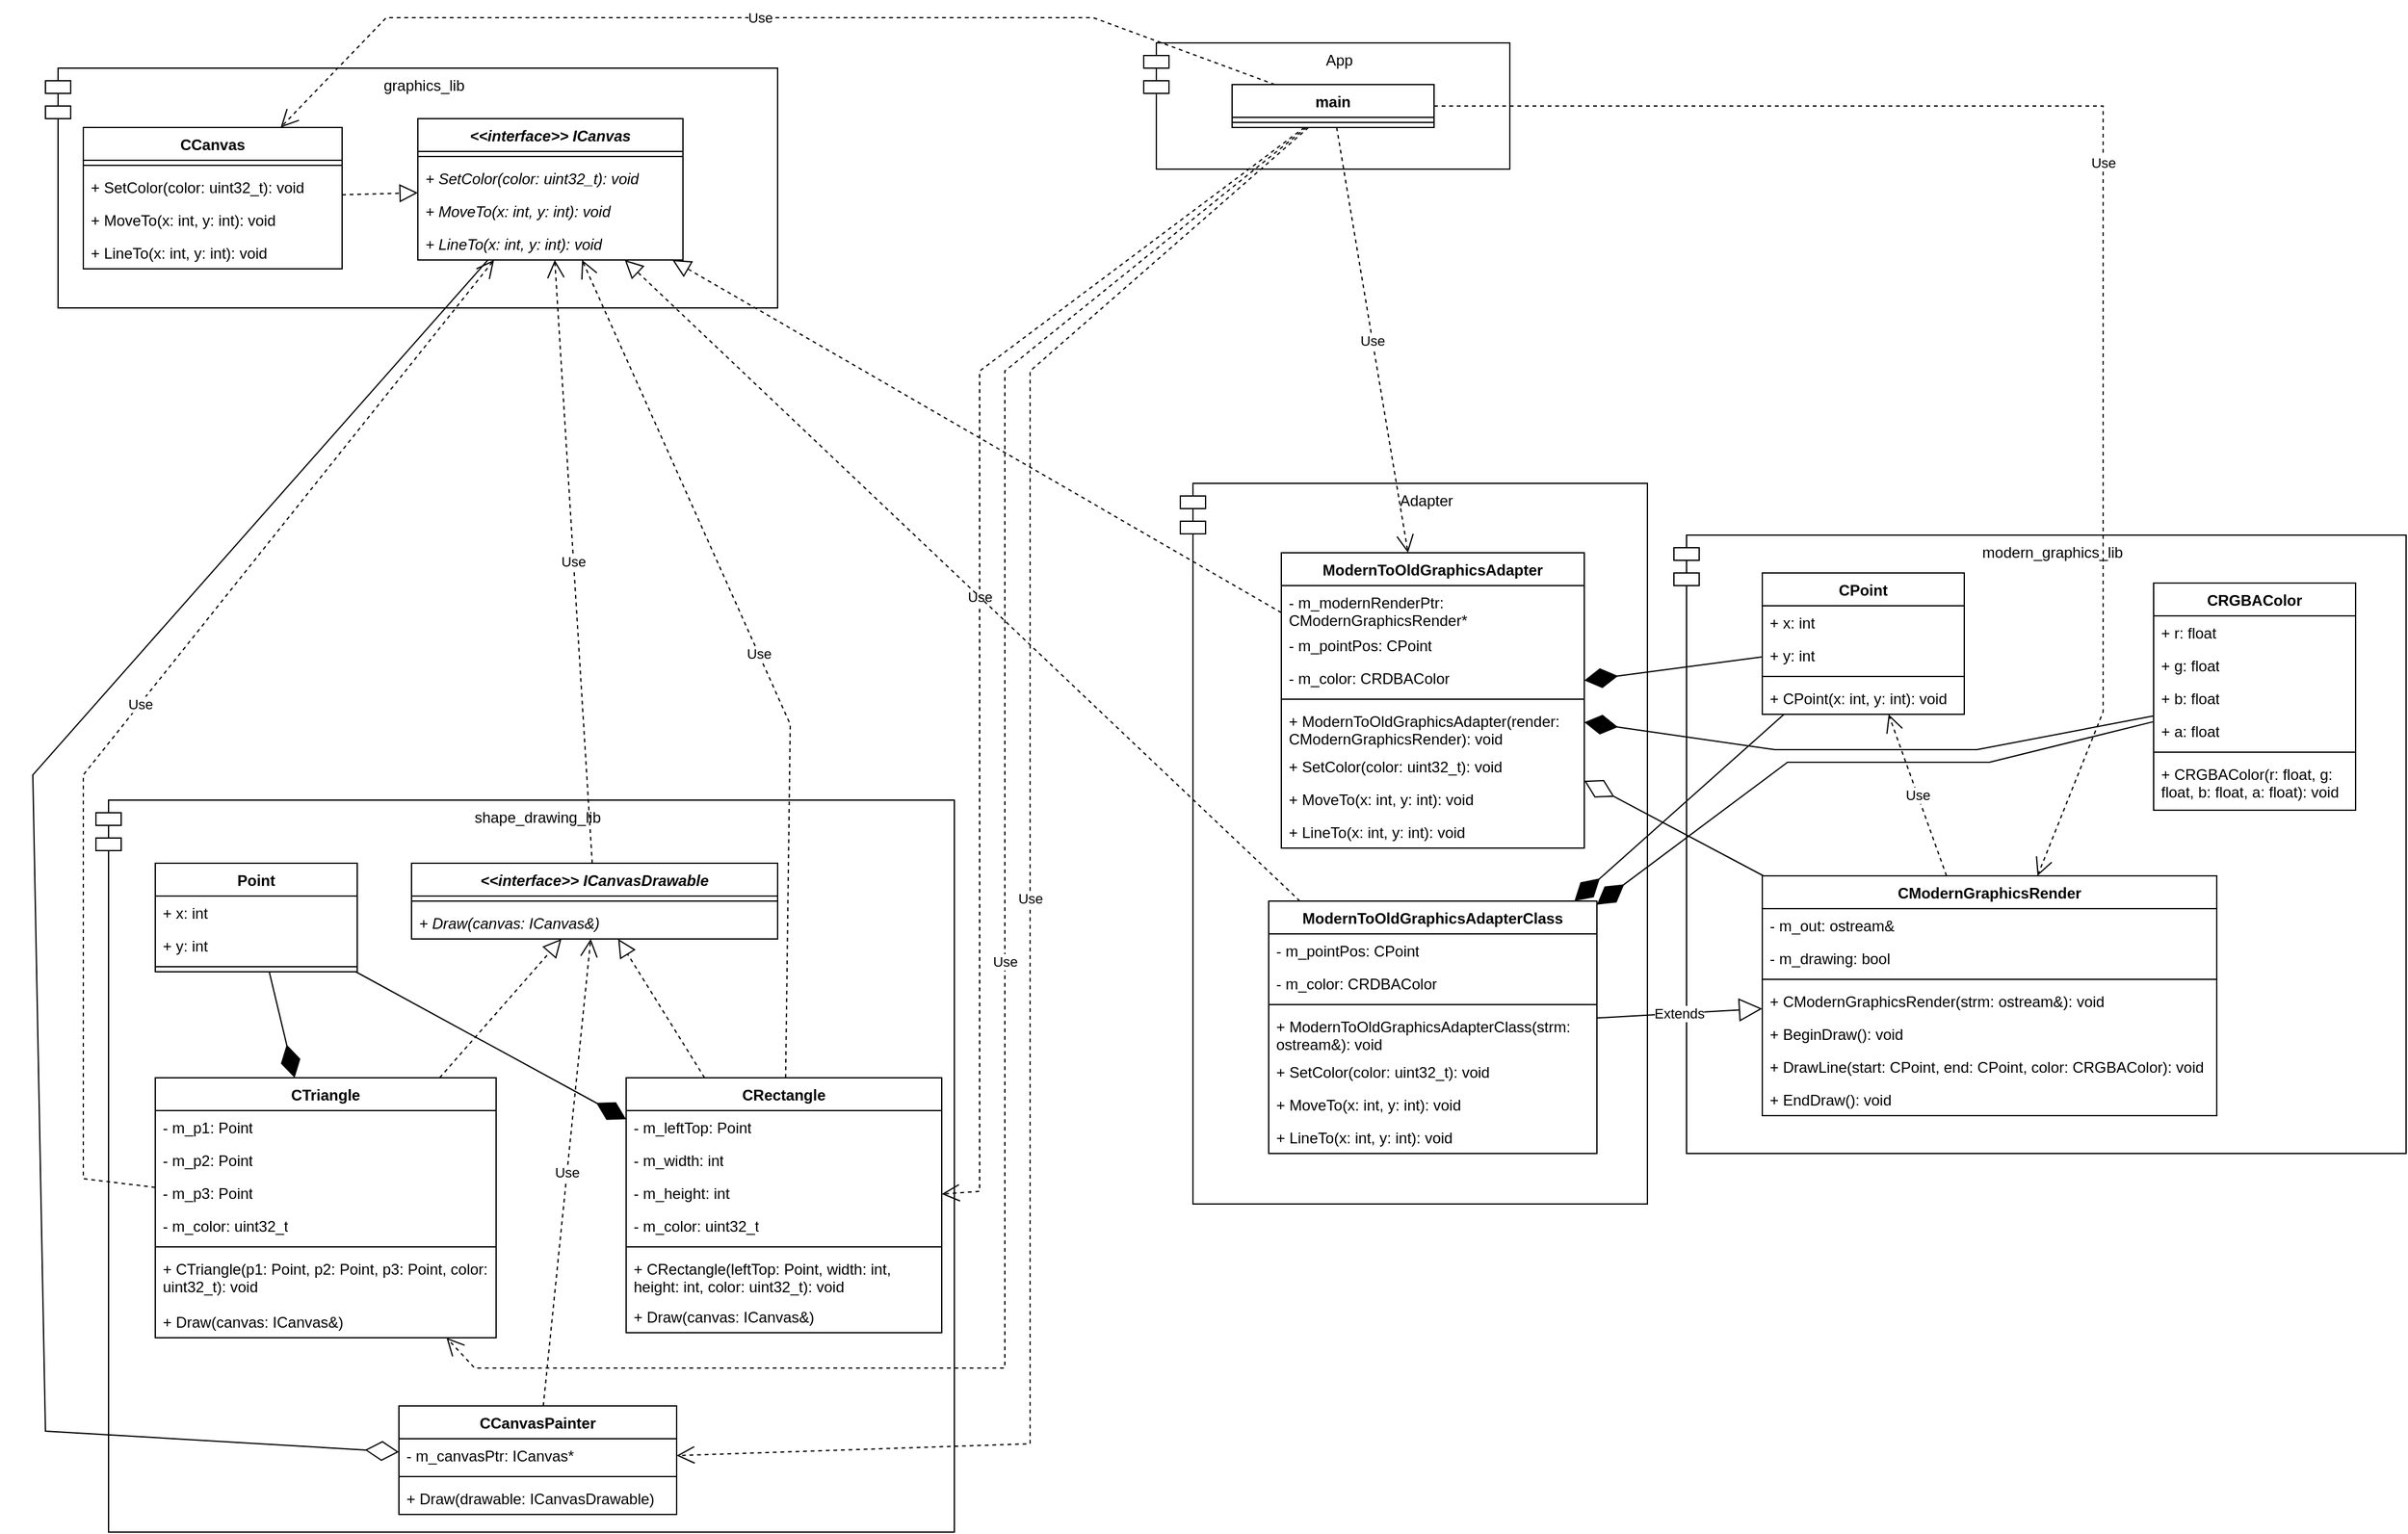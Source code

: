 <mxfile version="24.8.3">
  <diagram name="Страница — 1" id="Q5mQ6EyIHFrdvReiA6iZ">
    <mxGraphModel dx="2088" dy="674" grid="1" gridSize="10" guides="1" tooltips="1" connect="1" arrows="1" fold="1" page="1" pageScale="1" pageWidth="827" pageHeight="1169" math="0" shadow="0">
      <root>
        <mxCell id="0" />
        <mxCell id="1" parent="0" />
        <mxCell id="XjnwX9MCClepq0qYHrMa-5" value="App" style="shape=module;align=left;spacingLeft=20;align=center;verticalAlign=top;whiteSpace=wrap;html=1;" parent="1" vertex="1">
          <mxGeometry x="200" y="100" width="290" height="100" as="geometry" />
        </mxCell>
        <mxCell id="XjnwX9MCClepq0qYHrMa-1" value="main" style="swimlane;fontStyle=1;align=center;verticalAlign=top;childLayout=stackLayout;horizontal=1;startSize=26;horizontalStack=0;resizeParent=1;resizeParentMax=0;resizeLast=0;collapsible=1;marginBottom=0;whiteSpace=wrap;html=1;" parent="1" vertex="1">
          <mxGeometry x="270" y="133" width="160" height="34" as="geometry" />
        </mxCell>
        <mxCell id="XjnwX9MCClepq0qYHrMa-3" value="" style="line;strokeWidth=1;fillColor=none;align=left;verticalAlign=middle;spacingTop=-1;spacingLeft=3;spacingRight=3;rotatable=0;labelPosition=right;points=[];portConstraint=eastwest;strokeColor=inherit;" parent="XjnwX9MCClepq0qYHrMa-1" vertex="1">
          <mxGeometry y="26" width="160" height="8" as="geometry" />
        </mxCell>
        <mxCell id="XjnwX9MCClepq0qYHrMa-7" value="graphics_lib" style="shape=module;align=left;spacingLeft=20;align=center;verticalAlign=top;whiteSpace=wrap;html=1;" parent="1" vertex="1">
          <mxGeometry x="-670" y="120" width="580" height="190" as="geometry" />
        </mxCell>
        <mxCell id="XjnwX9MCClepq0qYHrMa-8" value="modern_graphics_lib" style="shape=module;align=left;spacingLeft=20;align=center;verticalAlign=top;whiteSpace=wrap;html=1;" parent="1" vertex="1">
          <mxGeometry x="620" y="490" width="580" height="490" as="geometry" />
        </mxCell>
        <mxCell id="XjnwX9MCClepq0qYHrMa-9" value="shape_drawing_lib" style="shape=module;align=left;spacingLeft=20;align=center;verticalAlign=top;whiteSpace=wrap;html=1;" parent="1" vertex="1">
          <mxGeometry x="-630" y="700" width="680" height="580" as="geometry" />
        </mxCell>
        <mxCell id="XjnwX9MCClepq0qYHrMa-10" value="&lt;i&gt;&amp;lt;&amp;lt;interface&amp;gt;&amp;gt; ICanvas&lt;/i&gt;" style="swimlane;fontStyle=1;align=center;verticalAlign=top;childLayout=stackLayout;horizontal=1;startSize=26;horizontalStack=0;resizeParent=1;resizeParentMax=0;resizeLast=0;collapsible=1;marginBottom=0;whiteSpace=wrap;html=1;" parent="1" vertex="1">
          <mxGeometry x="-375" y="160" width="210" height="112" as="geometry" />
        </mxCell>
        <mxCell id="XjnwX9MCClepq0qYHrMa-12" value="" style="line;strokeWidth=1;fillColor=none;align=left;verticalAlign=middle;spacingTop=-1;spacingLeft=3;spacingRight=3;rotatable=0;labelPosition=right;points=[];portConstraint=eastwest;strokeColor=inherit;" parent="XjnwX9MCClepq0qYHrMa-10" vertex="1">
          <mxGeometry y="26" width="210" height="8" as="geometry" />
        </mxCell>
        <mxCell id="kREqbykX3pppIPh5-d4r-13" value="&lt;i&gt;+ SetColor(color: uint32_t): void&lt;/i&gt;" style="text;strokeColor=none;fillColor=none;align=left;verticalAlign=top;spacingLeft=4;spacingRight=4;overflow=hidden;rotatable=0;points=[[0,0.5],[1,0.5]];portConstraint=eastwest;whiteSpace=wrap;html=1;" vertex="1" parent="XjnwX9MCClepq0qYHrMa-10">
          <mxGeometry y="34" width="210" height="26" as="geometry" />
        </mxCell>
        <mxCell id="XjnwX9MCClepq0qYHrMa-13" value="&lt;i&gt;+ MoveTo(x: int, y: int): void&lt;/i&gt;" style="text;strokeColor=none;fillColor=none;align=left;verticalAlign=top;spacingLeft=4;spacingRight=4;overflow=hidden;rotatable=0;points=[[0,0.5],[1,0.5]];portConstraint=eastwest;whiteSpace=wrap;html=1;" parent="XjnwX9MCClepq0qYHrMa-10" vertex="1">
          <mxGeometry y="60" width="210" height="26" as="geometry" />
        </mxCell>
        <mxCell id="XjnwX9MCClepq0qYHrMa-14" value="&lt;i&gt;+ LineTo(x: int, y: int): void&lt;/i&gt;" style="text;strokeColor=none;fillColor=none;align=left;verticalAlign=top;spacingLeft=4;spacingRight=4;overflow=hidden;rotatable=0;points=[[0,0.5],[1,0.5]];portConstraint=eastwest;whiteSpace=wrap;html=1;" parent="XjnwX9MCClepq0qYHrMa-10" vertex="1">
          <mxGeometry y="86" width="210" height="26" as="geometry" />
        </mxCell>
        <mxCell id="XjnwX9MCClepq0qYHrMa-15" value="CCanvas" style="swimlane;fontStyle=1;align=center;verticalAlign=top;childLayout=stackLayout;horizontal=1;startSize=26;horizontalStack=0;resizeParent=1;resizeParentMax=0;resizeLast=0;collapsible=1;marginBottom=0;whiteSpace=wrap;html=1;" parent="1" vertex="1">
          <mxGeometry x="-640" y="167" width="205" height="112" as="geometry" />
        </mxCell>
        <mxCell id="XjnwX9MCClepq0qYHrMa-17" value="" style="line;strokeWidth=1;fillColor=none;align=left;verticalAlign=middle;spacingTop=-1;spacingLeft=3;spacingRight=3;rotatable=0;labelPosition=right;points=[];portConstraint=eastwest;strokeColor=inherit;" parent="XjnwX9MCClepq0qYHrMa-15" vertex="1">
          <mxGeometry y="26" width="205" height="8" as="geometry" />
        </mxCell>
        <mxCell id="kREqbykX3pppIPh5-d4r-28" value="+ SetColor(color: uint32_t): void" style="text;strokeColor=none;fillColor=none;align=left;verticalAlign=top;spacingLeft=4;spacingRight=4;overflow=hidden;rotatable=0;points=[[0,0.5],[1,0.5]];portConstraint=eastwest;whiteSpace=wrap;html=1;" vertex="1" parent="XjnwX9MCClepq0qYHrMa-15">
          <mxGeometry y="34" width="205" height="26" as="geometry" />
        </mxCell>
        <mxCell id="XjnwX9MCClepq0qYHrMa-19" value="+ MoveTo(x: int, y: int): void" style="text;strokeColor=none;fillColor=none;align=left;verticalAlign=top;spacingLeft=4;spacingRight=4;overflow=hidden;rotatable=0;points=[[0,0.5],[1,0.5]];portConstraint=eastwest;whiteSpace=wrap;html=1;" parent="XjnwX9MCClepq0qYHrMa-15" vertex="1">
          <mxGeometry y="60" width="205" height="26" as="geometry" />
        </mxCell>
        <mxCell id="XjnwX9MCClepq0qYHrMa-20" value="+ LineTo(x: int, y: int): void" style="text;strokeColor=none;fillColor=none;align=left;verticalAlign=top;spacingLeft=4;spacingRight=4;overflow=hidden;rotatable=0;points=[[0,0.5],[1,0.5]];portConstraint=eastwest;whiteSpace=wrap;html=1;" parent="XjnwX9MCClepq0qYHrMa-15" vertex="1">
          <mxGeometry y="86" width="205" height="26" as="geometry" />
        </mxCell>
        <mxCell id="XjnwX9MCClepq0qYHrMa-21" value="" style="endArrow=block;dashed=1;endFill=0;endSize=12;html=1;rounded=0;" parent="1" source="XjnwX9MCClepq0qYHrMa-15" target="XjnwX9MCClepq0qYHrMa-10" edge="1">
          <mxGeometry width="160" relative="1" as="geometry">
            <mxPoint x="-190" y="340" as="sourcePoint" />
            <mxPoint x="-30" y="340" as="targetPoint" />
          </mxGeometry>
        </mxCell>
        <mxCell id="XjnwX9MCClepq0qYHrMa-22" value="Point" style="swimlane;fontStyle=1;align=center;verticalAlign=top;childLayout=stackLayout;horizontal=1;startSize=26;horizontalStack=0;resizeParent=1;resizeParentMax=0;resizeLast=0;collapsible=1;marginBottom=0;whiteSpace=wrap;html=1;" parent="1" vertex="1">
          <mxGeometry x="-583" y="750" width="160" height="86" as="geometry" />
        </mxCell>
        <mxCell id="XjnwX9MCClepq0qYHrMa-23" value="+ x: int" style="text;strokeColor=none;fillColor=none;align=left;verticalAlign=top;spacingLeft=4;spacingRight=4;overflow=hidden;rotatable=0;points=[[0,0.5],[1,0.5]];portConstraint=eastwest;whiteSpace=wrap;html=1;" parent="XjnwX9MCClepq0qYHrMa-22" vertex="1">
          <mxGeometry y="26" width="160" height="26" as="geometry" />
        </mxCell>
        <mxCell id="XjnwX9MCClepq0qYHrMa-26" value="+ y: int" style="text;strokeColor=none;fillColor=none;align=left;verticalAlign=top;spacingLeft=4;spacingRight=4;overflow=hidden;rotatable=0;points=[[0,0.5],[1,0.5]];portConstraint=eastwest;whiteSpace=wrap;html=1;" parent="XjnwX9MCClepq0qYHrMa-22" vertex="1">
          <mxGeometry y="52" width="160" height="26" as="geometry" />
        </mxCell>
        <mxCell id="XjnwX9MCClepq0qYHrMa-24" value="" style="line;strokeWidth=1;fillColor=none;align=left;verticalAlign=middle;spacingTop=-1;spacingLeft=3;spacingRight=3;rotatable=0;labelPosition=right;points=[];portConstraint=eastwest;strokeColor=inherit;" parent="XjnwX9MCClepq0qYHrMa-22" vertex="1">
          <mxGeometry y="78" width="160" height="8" as="geometry" />
        </mxCell>
        <mxCell id="XjnwX9MCClepq0qYHrMa-27" value="&lt;i&gt;&amp;lt;&amp;lt;interface&amp;gt;&amp;gt; ICanvasDrawable&lt;/i&gt;" style="swimlane;fontStyle=1;align=center;verticalAlign=top;childLayout=stackLayout;horizontal=1;startSize=26;horizontalStack=0;resizeParent=1;resizeParentMax=0;resizeLast=0;collapsible=1;marginBottom=0;whiteSpace=wrap;html=1;" parent="1" vertex="1">
          <mxGeometry x="-380" y="750" width="290" height="60" as="geometry" />
        </mxCell>
        <mxCell id="XjnwX9MCClepq0qYHrMa-28" value="" style="line;strokeWidth=1;fillColor=none;align=left;verticalAlign=middle;spacingTop=-1;spacingLeft=3;spacingRight=3;rotatable=0;labelPosition=right;points=[];portConstraint=eastwest;strokeColor=inherit;" parent="XjnwX9MCClepq0qYHrMa-27" vertex="1">
          <mxGeometry y="26" width="290" height="8" as="geometry" />
        </mxCell>
        <mxCell id="XjnwX9MCClepq0qYHrMa-29" value="&lt;i&gt;+ Draw(canvas: ICanvas&amp;amp;)&lt;/i&gt;" style="text;strokeColor=none;fillColor=none;align=left;verticalAlign=top;spacingLeft=4;spacingRight=4;overflow=hidden;rotatable=0;points=[[0,0.5],[1,0.5]];portConstraint=eastwest;whiteSpace=wrap;html=1;" parent="XjnwX9MCClepq0qYHrMa-27" vertex="1">
          <mxGeometry y="34" width="290" height="26" as="geometry" />
        </mxCell>
        <mxCell id="XjnwX9MCClepq0qYHrMa-31" value="Use" style="endArrow=open;endSize=12;dashed=1;html=1;rounded=0;" parent="1" source="XjnwX9MCClepq0qYHrMa-27" target="XjnwX9MCClepq0qYHrMa-10" edge="1">
          <mxGeometry width="160" relative="1" as="geometry">
            <mxPoint x="-240" y="380" as="sourcePoint" />
            <mxPoint x="-80" y="380" as="targetPoint" />
          </mxGeometry>
        </mxCell>
        <mxCell id="XjnwX9MCClepq0qYHrMa-32" value="CTriangle" style="swimlane;fontStyle=1;align=center;verticalAlign=top;childLayout=stackLayout;horizontal=1;startSize=26;horizontalStack=0;resizeParent=1;resizeParentMax=0;resizeLast=0;collapsible=1;marginBottom=0;whiteSpace=wrap;html=1;" parent="1" vertex="1">
          <mxGeometry x="-583" y="920" width="270" height="206" as="geometry" />
        </mxCell>
        <mxCell id="XjnwX9MCClepq0qYHrMa-33" value="- m_p1: Point" style="text;strokeColor=none;fillColor=none;align=left;verticalAlign=top;spacingLeft=4;spacingRight=4;overflow=hidden;rotatable=0;points=[[0,0.5],[1,0.5]];portConstraint=eastwest;whiteSpace=wrap;html=1;" parent="XjnwX9MCClepq0qYHrMa-32" vertex="1">
          <mxGeometry y="26" width="270" height="26" as="geometry" />
        </mxCell>
        <mxCell id="XjnwX9MCClepq0qYHrMa-38" value="- m_p2: Point" style="text;strokeColor=none;fillColor=none;align=left;verticalAlign=top;spacingLeft=4;spacingRight=4;overflow=hidden;rotatable=0;points=[[0,0.5],[1,0.5]];portConstraint=eastwest;whiteSpace=wrap;html=1;" parent="XjnwX9MCClepq0qYHrMa-32" vertex="1">
          <mxGeometry y="52" width="270" height="26" as="geometry" />
        </mxCell>
        <mxCell id="XjnwX9MCClepq0qYHrMa-37" value="- m_p3: Point" style="text;strokeColor=none;fillColor=none;align=left;verticalAlign=top;spacingLeft=4;spacingRight=4;overflow=hidden;rotatable=0;points=[[0,0.5],[1,0.5]];portConstraint=eastwest;whiteSpace=wrap;html=1;" parent="XjnwX9MCClepq0qYHrMa-32" vertex="1">
          <mxGeometry y="78" width="270" height="26" as="geometry" />
        </mxCell>
        <mxCell id="kREqbykX3pppIPh5-d4r-14" value="- m_color: uint32_t" style="text;strokeColor=none;fillColor=none;align=left;verticalAlign=top;spacingLeft=4;spacingRight=4;overflow=hidden;rotatable=0;points=[[0,0.5],[1,0.5]];portConstraint=eastwest;whiteSpace=wrap;html=1;" vertex="1" parent="XjnwX9MCClepq0qYHrMa-32">
          <mxGeometry y="104" width="270" height="26" as="geometry" />
        </mxCell>
        <mxCell id="XjnwX9MCClepq0qYHrMa-34" value="" style="line;strokeWidth=1;fillColor=none;align=left;verticalAlign=middle;spacingTop=-1;spacingLeft=3;spacingRight=3;rotatable=0;labelPosition=right;points=[];portConstraint=eastwest;strokeColor=inherit;" parent="XjnwX9MCClepq0qYHrMa-32" vertex="1">
          <mxGeometry y="130" width="270" height="8" as="geometry" />
        </mxCell>
        <mxCell id="XjnwX9MCClepq0qYHrMa-41" value="+ CTriangle(p1: Point, p2: Point, p3: Point, color: uint32_t): void" style="text;strokeColor=none;fillColor=none;align=left;verticalAlign=top;spacingLeft=4;spacingRight=4;overflow=hidden;rotatable=0;points=[[0,0.5],[1,0.5]];portConstraint=eastwest;whiteSpace=wrap;html=1;" parent="XjnwX9MCClepq0qYHrMa-32" vertex="1">
          <mxGeometry y="138" width="270" height="42" as="geometry" />
        </mxCell>
        <mxCell id="XjnwX9MCClepq0qYHrMa-35" value="+ Draw(canvas: ICanvas&amp;amp;)" style="text;strokeColor=none;fillColor=none;align=left;verticalAlign=top;spacingLeft=4;spacingRight=4;overflow=hidden;rotatable=0;points=[[0,0.5],[1,0.5]];portConstraint=eastwest;whiteSpace=wrap;html=1;" parent="XjnwX9MCClepq0qYHrMa-32" vertex="1">
          <mxGeometry y="180" width="270" height="26" as="geometry" />
        </mxCell>
        <mxCell id="XjnwX9MCClepq0qYHrMa-36" value="" style="endArrow=block;dashed=1;endFill=0;endSize=12;html=1;rounded=0;" parent="1" source="XjnwX9MCClepq0qYHrMa-32" target="XjnwX9MCClepq0qYHrMa-27" edge="1">
          <mxGeometry width="160" relative="1" as="geometry">
            <mxPoint x="-380" y="830" as="sourcePoint" />
            <mxPoint x="-220" y="830" as="targetPoint" />
          </mxGeometry>
        </mxCell>
        <mxCell id="XjnwX9MCClepq0qYHrMa-40" value="" style="endArrow=diamondThin;endFill=1;endSize=24;html=1;rounded=0;" parent="1" source="XjnwX9MCClepq0qYHrMa-22" target="XjnwX9MCClepq0qYHrMa-32" edge="1">
          <mxGeometry width="160" relative="1" as="geometry">
            <mxPoint x="-300" y="800" as="sourcePoint" />
            <mxPoint x="-140" y="800" as="targetPoint" />
          </mxGeometry>
        </mxCell>
        <mxCell id="XjnwX9MCClepq0qYHrMa-42" value="CRectangle" style="swimlane;fontStyle=1;align=center;verticalAlign=top;childLayout=stackLayout;horizontal=1;startSize=26;horizontalStack=0;resizeParent=1;resizeParentMax=0;resizeLast=0;collapsible=1;marginBottom=0;whiteSpace=wrap;html=1;" parent="1" vertex="1">
          <mxGeometry x="-210" y="920" width="250" height="202" as="geometry" />
        </mxCell>
        <mxCell id="XjnwX9MCClepq0qYHrMa-43" value="- m_leftTop: Point" style="text;strokeColor=none;fillColor=none;align=left;verticalAlign=top;spacingLeft=4;spacingRight=4;overflow=hidden;rotatable=0;points=[[0,0.5],[1,0.5]];portConstraint=eastwest;whiteSpace=wrap;html=1;" parent="XjnwX9MCClepq0qYHrMa-42" vertex="1">
          <mxGeometry y="26" width="250" height="26" as="geometry" />
        </mxCell>
        <mxCell id="XjnwX9MCClepq0qYHrMa-44" value="- m_width: int" style="text;strokeColor=none;fillColor=none;align=left;verticalAlign=top;spacingLeft=4;spacingRight=4;overflow=hidden;rotatable=0;points=[[0,0.5],[1,0.5]];portConstraint=eastwest;whiteSpace=wrap;html=1;" parent="XjnwX9MCClepq0qYHrMa-42" vertex="1">
          <mxGeometry y="52" width="250" height="26" as="geometry" />
        </mxCell>
        <mxCell id="XjnwX9MCClepq0qYHrMa-45" value="- m_height: int" style="text;strokeColor=none;fillColor=none;align=left;verticalAlign=top;spacingLeft=4;spacingRight=4;overflow=hidden;rotatable=0;points=[[0,0.5],[1,0.5]];portConstraint=eastwest;whiteSpace=wrap;html=1;" parent="XjnwX9MCClepq0qYHrMa-42" vertex="1">
          <mxGeometry y="78" width="250" height="26" as="geometry" />
        </mxCell>
        <mxCell id="kREqbykX3pppIPh5-d4r-15" value="- m_color: uint32_t" style="text;strokeColor=none;fillColor=none;align=left;verticalAlign=top;spacingLeft=4;spacingRight=4;overflow=hidden;rotatable=0;points=[[0,0.5],[1,0.5]];portConstraint=eastwest;whiteSpace=wrap;html=1;" vertex="1" parent="XjnwX9MCClepq0qYHrMa-42">
          <mxGeometry y="104" width="250" height="26" as="geometry" />
        </mxCell>
        <mxCell id="XjnwX9MCClepq0qYHrMa-46" value="" style="line;strokeWidth=1;fillColor=none;align=left;verticalAlign=middle;spacingTop=-1;spacingLeft=3;spacingRight=3;rotatable=0;labelPosition=right;points=[];portConstraint=eastwest;strokeColor=inherit;" parent="XjnwX9MCClepq0qYHrMa-42" vertex="1">
          <mxGeometry y="130" width="250" height="8" as="geometry" />
        </mxCell>
        <mxCell id="XjnwX9MCClepq0qYHrMa-47" value="+&amp;nbsp;&lt;span style=&quot;text-align: center;&quot;&gt;CRectangle&lt;/span&gt;(leftTop: Point, width: int, height: int, color: uint32_t): void" style="text;strokeColor=none;fillColor=none;align=left;verticalAlign=top;spacingLeft=4;spacingRight=4;overflow=hidden;rotatable=0;points=[[0,0.5],[1,0.5]];portConstraint=eastwest;whiteSpace=wrap;html=1;" parent="XjnwX9MCClepq0qYHrMa-42" vertex="1">
          <mxGeometry y="138" width="250" height="38" as="geometry" />
        </mxCell>
        <mxCell id="XjnwX9MCClepq0qYHrMa-48" value="+ Draw(canvas: ICanvas&amp;amp;)" style="text;strokeColor=none;fillColor=none;align=left;verticalAlign=top;spacingLeft=4;spacingRight=4;overflow=hidden;rotatable=0;points=[[0,0.5],[1,0.5]];portConstraint=eastwest;whiteSpace=wrap;html=1;" parent="XjnwX9MCClepq0qYHrMa-42" vertex="1">
          <mxGeometry y="176" width="250" height="26" as="geometry" />
        </mxCell>
        <mxCell id="XjnwX9MCClepq0qYHrMa-51" value="" style="endArrow=block;dashed=1;endFill=0;endSize=12;html=1;rounded=0;" parent="1" source="XjnwX9MCClepq0qYHrMa-42" target="XjnwX9MCClepq0qYHrMa-27" edge="1">
          <mxGeometry width="160" relative="1" as="geometry">
            <mxPoint x="-280" y="920" as="sourcePoint" />
            <mxPoint x="-120" y="920" as="targetPoint" />
          </mxGeometry>
        </mxCell>
        <mxCell id="XjnwX9MCClepq0qYHrMa-52" value="" style="endArrow=diamondThin;endFill=1;endSize=24;html=1;rounded=0;" parent="1" source="XjnwX9MCClepq0qYHrMa-22" target="XjnwX9MCClepq0qYHrMa-42" edge="1">
          <mxGeometry width="160" relative="1" as="geometry">
            <mxPoint x="-340" y="880" as="sourcePoint" />
            <mxPoint x="-180" y="880" as="targetPoint" />
          </mxGeometry>
        </mxCell>
        <mxCell id="XjnwX9MCClepq0qYHrMa-53" value="Use" style="endArrow=open;endSize=12;dashed=1;html=1;rounded=0;" parent="1" source="XjnwX9MCClepq0qYHrMa-42" target="XjnwX9MCClepq0qYHrMa-10" edge="1">
          <mxGeometry width="160" relative="1" as="geometry">
            <mxPoint x="-250" y="560" as="sourcePoint" />
            <mxPoint x="-90" y="560" as="targetPoint" />
            <Array as="points">
              <mxPoint x="-80" y="640" />
            </Array>
          </mxGeometry>
        </mxCell>
        <mxCell id="XjnwX9MCClepq0qYHrMa-54" value="Use" style="endArrow=open;endSize=12;dashed=1;html=1;rounded=0;" parent="1" source="XjnwX9MCClepq0qYHrMa-32" target="XjnwX9MCClepq0qYHrMa-10" edge="1">
          <mxGeometry width="160" relative="1" as="geometry">
            <mxPoint x="-98" y="610" as="sourcePoint" />
            <mxPoint x="-328" y="166" as="targetPoint" />
            <Array as="points">
              <mxPoint x="-640" y="1000" />
              <mxPoint x="-640" y="680" />
            </Array>
          </mxGeometry>
        </mxCell>
        <mxCell id="XjnwX9MCClepq0qYHrMa-55" value="CCanvasPainter" style="swimlane;fontStyle=1;align=center;verticalAlign=top;childLayout=stackLayout;horizontal=1;startSize=26;horizontalStack=0;resizeParent=1;resizeParentMax=0;resizeLast=0;collapsible=1;marginBottom=0;whiteSpace=wrap;html=1;" parent="1" vertex="1">
          <mxGeometry x="-390" y="1180" width="220" height="86" as="geometry" />
        </mxCell>
        <mxCell id="XjnwX9MCClepq0qYHrMa-56" value="- m_canvasPtr: ICanvas*" style="text;strokeColor=none;fillColor=none;align=left;verticalAlign=top;spacingLeft=4;spacingRight=4;overflow=hidden;rotatable=0;points=[[0,0.5],[1,0.5]];portConstraint=eastwest;whiteSpace=wrap;html=1;" parent="XjnwX9MCClepq0qYHrMa-55" vertex="1">
          <mxGeometry y="26" width="220" height="26" as="geometry" />
        </mxCell>
        <mxCell id="XjnwX9MCClepq0qYHrMa-57" value="" style="line;strokeWidth=1;fillColor=none;align=left;verticalAlign=middle;spacingTop=-1;spacingLeft=3;spacingRight=3;rotatable=0;labelPosition=right;points=[];portConstraint=eastwest;strokeColor=inherit;" parent="XjnwX9MCClepq0qYHrMa-55" vertex="1">
          <mxGeometry y="52" width="220" height="8" as="geometry" />
        </mxCell>
        <mxCell id="XjnwX9MCClepq0qYHrMa-58" value="+ Draw(drawable: ICanvasDrawable)" style="text;strokeColor=none;fillColor=none;align=left;verticalAlign=top;spacingLeft=4;spacingRight=4;overflow=hidden;rotatable=0;points=[[0,0.5],[1,0.5]];portConstraint=eastwest;whiteSpace=wrap;html=1;" parent="XjnwX9MCClepq0qYHrMa-55" vertex="1">
          <mxGeometry y="60" width="220" height="26" as="geometry" />
        </mxCell>
        <mxCell id="XjnwX9MCClepq0qYHrMa-59" value="" style="endArrow=diamondThin;endFill=0;endSize=24;html=1;rounded=0;" parent="1" source="XjnwX9MCClepq0qYHrMa-10" target="XjnwX9MCClepq0qYHrMa-55" edge="1">
          <mxGeometry width="160" relative="1" as="geometry">
            <mxPoint x="-260" y="660" as="sourcePoint" />
            <mxPoint x="-100" y="660" as="targetPoint" />
            <Array as="points">
              <mxPoint x="-680" y="680" />
              <mxPoint x="-670" y="1200" />
            </Array>
          </mxGeometry>
        </mxCell>
        <mxCell id="XjnwX9MCClepq0qYHrMa-60" value="Use" style="endArrow=open;endSize=12;dashed=1;html=1;rounded=0;" parent="1" source="XjnwX9MCClepq0qYHrMa-55" target="XjnwX9MCClepq0qYHrMa-27" edge="1">
          <mxGeometry width="160" relative="1" as="geometry">
            <mxPoint x="-320" y="1000" as="sourcePoint" />
            <mxPoint x="-160" y="1000" as="targetPoint" />
          </mxGeometry>
        </mxCell>
        <mxCell id="XjnwX9MCClepq0qYHrMa-61" value="CPoint" style="swimlane;fontStyle=1;align=center;verticalAlign=top;childLayout=stackLayout;horizontal=1;startSize=26;horizontalStack=0;resizeParent=1;resizeParentMax=0;resizeLast=0;collapsible=1;marginBottom=0;whiteSpace=wrap;html=1;" parent="1" vertex="1">
          <mxGeometry x="690" y="520" width="160" height="112" as="geometry" />
        </mxCell>
        <mxCell id="XjnwX9MCClepq0qYHrMa-62" value="+ x: int" style="text;strokeColor=none;fillColor=none;align=left;verticalAlign=top;spacingLeft=4;spacingRight=4;overflow=hidden;rotatable=0;points=[[0,0.5],[1,0.5]];portConstraint=eastwest;whiteSpace=wrap;html=1;" parent="XjnwX9MCClepq0qYHrMa-61" vertex="1">
          <mxGeometry y="26" width="160" height="26" as="geometry" />
        </mxCell>
        <mxCell id="XjnwX9MCClepq0qYHrMa-65" value="+ y: int" style="text;strokeColor=none;fillColor=none;align=left;verticalAlign=top;spacingLeft=4;spacingRight=4;overflow=hidden;rotatable=0;points=[[0,0.5],[1,0.5]];portConstraint=eastwest;whiteSpace=wrap;html=1;" parent="XjnwX9MCClepq0qYHrMa-61" vertex="1">
          <mxGeometry y="52" width="160" height="26" as="geometry" />
        </mxCell>
        <mxCell id="XjnwX9MCClepq0qYHrMa-63" value="" style="line;strokeWidth=1;fillColor=none;align=left;verticalAlign=middle;spacingTop=-1;spacingLeft=3;spacingRight=3;rotatable=0;labelPosition=right;points=[];portConstraint=eastwest;strokeColor=inherit;" parent="XjnwX9MCClepq0qYHrMa-61" vertex="1">
          <mxGeometry y="78" width="160" height="8" as="geometry" />
        </mxCell>
        <mxCell id="XjnwX9MCClepq0qYHrMa-64" value="+ CPoint(x: int, y: int): void" style="text;strokeColor=none;fillColor=none;align=left;verticalAlign=top;spacingLeft=4;spacingRight=4;overflow=hidden;rotatable=0;points=[[0,0.5],[1,0.5]];portConstraint=eastwest;whiteSpace=wrap;html=1;" parent="XjnwX9MCClepq0qYHrMa-61" vertex="1">
          <mxGeometry y="86" width="160" height="26" as="geometry" />
        </mxCell>
        <mxCell id="XjnwX9MCClepq0qYHrMa-66" value="CModernGraphicsRender" style="swimlane;fontStyle=1;align=center;verticalAlign=top;childLayout=stackLayout;horizontal=1;startSize=26;horizontalStack=0;resizeParent=1;resizeParentMax=0;resizeLast=0;collapsible=1;marginBottom=0;whiteSpace=wrap;html=1;" parent="1" vertex="1">
          <mxGeometry x="690" y="760" width="360" height="190" as="geometry" />
        </mxCell>
        <mxCell id="XjnwX9MCClepq0qYHrMa-67" value="- m_out: ostream&amp;amp;" style="text;strokeColor=none;fillColor=none;align=left;verticalAlign=top;spacingLeft=4;spacingRight=4;overflow=hidden;rotatable=0;points=[[0,0.5],[1,0.5]];portConstraint=eastwest;whiteSpace=wrap;html=1;" parent="XjnwX9MCClepq0qYHrMa-66" vertex="1">
          <mxGeometry y="26" width="360" height="26" as="geometry" />
        </mxCell>
        <mxCell id="XjnwX9MCClepq0qYHrMa-68" value="- m_drawing: bool" style="text;strokeColor=none;fillColor=none;align=left;verticalAlign=top;spacingLeft=4;spacingRight=4;overflow=hidden;rotatable=0;points=[[0,0.5],[1,0.5]];portConstraint=eastwest;whiteSpace=wrap;html=1;" parent="XjnwX9MCClepq0qYHrMa-66" vertex="1">
          <mxGeometry y="52" width="360" height="26" as="geometry" />
        </mxCell>
        <mxCell id="XjnwX9MCClepq0qYHrMa-69" value="" style="line;strokeWidth=1;fillColor=none;align=left;verticalAlign=middle;spacingTop=-1;spacingLeft=3;spacingRight=3;rotatable=0;labelPosition=right;points=[];portConstraint=eastwest;strokeColor=inherit;" parent="XjnwX9MCClepq0qYHrMa-66" vertex="1">
          <mxGeometry y="78" width="360" height="8" as="geometry" />
        </mxCell>
        <mxCell id="XjnwX9MCClepq0qYHrMa-70" value="+&amp;nbsp;&lt;span style=&quot;text-align: center;&quot;&gt;CModernGraphicsRender&lt;/span&gt;(strm: ostream&amp;amp;): void" style="text;strokeColor=none;fillColor=none;align=left;verticalAlign=top;spacingLeft=4;spacingRight=4;overflow=hidden;rotatable=0;points=[[0,0.5],[1,0.5]];portConstraint=eastwest;whiteSpace=wrap;html=1;" parent="XjnwX9MCClepq0qYHrMa-66" vertex="1">
          <mxGeometry y="86" width="360" height="26" as="geometry" />
        </mxCell>
        <mxCell id="XjnwX9MCClepq0qYHrMa-71" value="+&amp;nbsp;&lt;span style=&quot;text-align: center;&quot;&gt;BeginDraw&lt;/span&gt;(): void" style="text;strokeColor=none;fillColor=none;align=left;verticalAlign=top;spacingLeft=4;spacingRight=4;overflow=hidden;rotatable=0;points=[[0,0.5],[1,0.5]];portConstraint=eastwest;whiteSpace=wrap;html=1;" parent="XjnwX9MCClepq0qYHrMa-66" vertex="1">
          <mxGeometry y="112" width="360" height="26" as="geometry" />
        </mxCell>
        <mxCell id="XjnwX9MCClepq0qYHrMa-72" value="+&amp;nbsp;&lt;span style=&quot;text-align: center;&quot;&gt;DrawLine&lt;/span&gt;(start: CPoint, end: CPoint, color: CRGBAColor): void" style="text;strokeColor=none;fillColor=none;align=left;verticalAlign=top;spacingLeft=4;spacingRight=4;overflow=hidden;rotatable=0;points=[[0,0.5],[1,0.5]];portConstraint=eastwest;whiteSpace=wrap;html=1;" parent="XjnwX9MCClepq0qYHrMa-66" vertex="1">
          <mxGeometry y="138" width="360" height="26" as="geometry" />
        </mxCell>
        <mxCell id="XjnwX9MCClepq0qYHrMa-73" value="+&amp;nbsp;&lt;span style=&quot;text-align: center;&quot;&gt;EndDraw&lt;/span&gt;(): void" style="text;strokeColor=none;fillColor=none;align=left;verticalAlign=top;spacingLeft=4;spacingRight=4;overflow=hidden;rotatable=0;points=[[0,0.5],[1,0.5]];portConstraint=eastwest;whiteSpace=wrap;html=1;" parent="XjnwX9MCClepq0qYHrMa-66" vertex="1">
          <mxGeometry y="164" width="360" height="26" as="geometry" />
        </mxCell>
        <mxCell id="XjnwX9MCClepq0qYHrMa-74" value="Use" style="endArrow=open;endSize=12;dashed=1;html=1;rounded=0;" parent="1" source="XjnwX9MCClepq0qYHrMa-66" target="XjnwX9MCClepq0qYHrMa-61" edge="1">
          <mxGeometry width="160" relative="1" as="geometry">
            <mxPoint x="760" y="700" as="sourcePoint" />
            <mxPoint x="920" y="700" as="targetPoint" />
          </mxGeometry>
        </mxCell>
        <mxCell id="XjnwX9MCClepq0qYHrMa-75" value="Adapter" style="shape=module;align=left;spacingLeft=20;align=center;verticalAlign=top;whiteSpace=wrap;html=1;" parent="1" vertex="1">
          <mxGeometry x="229" y="449" width="370" height="571" as="geometry" />
        </mxCell>
        <mxCell id="XjnwX9MCClepq0qYHrMa-76" value="ModernToOldGraphicsAdapter" style="swimlane;fontStyle=1;align=center;verticalAlign=top;childLayout=stackLayout;horizontal=1;startSize=26;horizontalStack=0;resizeParent=1;resizeParentMax=0;resizeLast=0;collapsible=1;marginBottom=0;whiteSpace=wrap;html=1;" parent="1" vertex="1">
          <mxGeometry x="309" y="504" width="240" height="234" as="geometry" />
        </mxCell>
        <mxCell id="XjnwX9MCClepq0qYHrMa-77" value="- m_modernRenderPtr: CModernGraphicsRender*" style="text;strokeColor=none;fillColor=none;align=left;verticalAlign=top;spacingLeft=4;spacingRight=4;overflow=hidden;rotatable=0;points=[[0,0.5],[1,0.5]];portConstraint=eastwest;whiteSpace=wrap;html=1;" parent="XjnwX9MCClepq0qYHrMa-76" vertex="1">
          <mxGeometry y="26" width="240" height="34" as="geometry" />
        </mxCell>
        <mxCell id="XjnwX9MCClepq0qYHrMa-83" value="- m_pointPos: CPoint" style="text;strokeColor=none;fillColor=none;align=left;verticalAlign=top;spacingLeft=4;spacingRight=4;overflow=hidden;rotatable=0;points=[[0,0.5],[1,0.5]];portConstraint=eastwest;whiteSpace=wrap;html=1;" parent="XjnwX9MCClepq0qYHrMa-76" vertex="1">
          <mxGeometry y="60" width="240" height="26" as="geometry" />
        </mxCell>
        <mxCell id="kREqbykX3pppIPh5-d4r-24" value="- m_color: CRDBAColor" style="text;strokeColor=none;fillColor=none;align=left;verticalAlign=top;spacingLeft=4;spacingRight=4;overflow=hidden;rotatable=0;points=[[0,0.5],[1,0.5]];portConstraint=eastwest;whiteSpace=wrap;html=1;" vertex="1" parent="XjnwX9MCClepq0qYHrMa-76">
          <mxGeometry y="86" width="240" height="26" as="geometry" />
        </mxCell>
        <mxCell id="XjnwX9MCClepq0qYHrMa-78" value="" style="line;strokeWidth=1;fillColor=none;align=left;verticalAlign=middle;spacingTop=-1;spacingLeft=3;spacingRight=3;rotatable=0;labelPosition=right;points=[];portConstraint=eastwest;strokeColor=inherit;" parent="XjnwX9MCClepq0qYHrMa-76" vertex="1">
          <mxGeometry y="112" width="240" height="8" as="geometry" />
        </mxCell>
        <mxCell id="XjnwX9MCClepq0qYHrMa-87" value="+&amp;nbsp;&lt;span style=&quot;text-align: center;&quot;&gt;ModernToOldGraphicsAdapter&lt;/span&gt;(render: CModernGraphicsRender): void" style="text;strokeColor=none;fillColor=none;align=left;verticalAlign=top;spacingLeft=4;spacingRight=4;overflow=hidden;rotatable=0;points=[[0,0.5],[1,0.5]];portConstraint=eastwest;whiteSpace=wrap;html=1;" parent="XjnwX9MCClepq0qYHrMa-76" vertex="1">
          <mxGeometry y="120" width="240" height="36" as="geometry" />
        </mxCell>
        <mxCell id="kREqbykX3pppIPh5-d4r-29" value="+ SetColor(color: uint32_t): void" style="text;strokeColor=none;fillColor=none;align=left;verticalAlign=top;spacingLeft=4;spacingRight=4;overflow=hidden;rotatable=0;points=[[0,0.5],[1,0.5]];portConstraint=eastwest;whiteSpace=wrap;html=1;" vertex="1" parent="XjnwX9MCClepq0qYHrMa-76">
          <mxGeometry y="156" width="240" height="26" as="geometry" />
        </mxCell>
        <mxCell id="XjnwX9MCClepq0qYHrMa-79" value="+ MoveTo(x: int, y: int): void" style="text;strokeColor=none;fillColor=none;align=left;verticalAlign=top;spacingLeft=4;spacingRight=4;overflow=hidden;rotatable=0;points=[[0,0.5],[1,0.5]];portConstraint=eastwest;whiteSpace=wrap;html=1;" parent="XjnwX9MCClepq0qYHrMa-76" vertex="1">
          <mxGeometry y="182" width="240" height="26" as="geometry" />
        </mxCell>
        <mxCell id="XjnwX9MCClepq0qYHrMa-82" value="+ LineTo(x: int, y: int): void" style="text;strokeColor=none;fillColor=none;align=left;verticalAlign=top;spacingLeft=4;spacingRight=4;overflow=hidden;rotatable=0;points=[[0,0.5],[1,0.5]];portConstraint=eastwest;whiteSpace=wrap;html=1;" parent="XjnwX9MCClepq0qYHrMa-76" vertex="1">
          <mxGeometry y="208" width="240" height="26" as="geometry" />
        </mxCell>
        <mxCell id="XjnwX9MCClepq0qYHrMa-80" value="" style="endArrow=block;dashed=1;endFill=0;endSize=12;html=1;rounded=0;" parent="1" source="XjnwX9MCClepq0qYHrMa-76" target="XjnwX9MCClepq0qYHrMa-10" edge="1">
          <mxGeometry width="160" relative="1" as="geometry">
            <mxPoint x="70" y="530" as="sourcePoint" />
            <mxPoint x="230" y="530" as="targetPoint" />
          </mxGeometry>
        </mxCell>
        <mxCell id="XjnwX9MCClepq0qYHrMa-84" value="" style="endArrow=diamondThin;endFill=1;endSize=24;html=1;rounded=0;" parent="1" source="XjnwX9MCClepq0qYHrMa-61" target="XjnwX9MCClepq0qYHrMa-76" edge="1">
          <mxGeometry width="160" relative="1" as="geometry">
            <mxPoint x="330" y="620" as="sourcePoint" />
            <mxPoint x="490" y="620" as="targetPoint" />
          </mxGeometry>
        </mxCell>
        <mxCell id="XjnwX9MCClepq0qYHrMa-85" value="" style="endArrow=diamondThin;endFill=0;endSize=24;html=1;rounded=0;" parent="1" source="XjnwX9MCClepq0qYHrMa-66" target="XjnwX9MCClepq0qYHrMa-76" edge="1">
          <mxGeometry width="160" relative="1" as="geometry">
            <mxPoint x="280" y="620" as="sourcePoint" />
            <mxPoint x="440" y="620" as="targetPoint" />
          </mxGeometry>
        </mxCell>
        <mxCell id="XjnwX9MCClepq0qYHrMa-88" value="Use" style="endArrow=open;endSize=12;dashed=1;html=1;rounded=0;" parent="1" source="XjnwX9MCClepq0qYHrMa-1" target="XjnwX9MCClepq0qYHrMa-76" edge="1">
          <mxGeometry width="160" relative="1" as="geometry">
            <mxPoint x="80" y="420" as="sourcePoint" />
            <mxPoint x="240" y="420" as="targetPoint" />
          </mxGeometry>
        </mxCell>
        <mxCell id="XjnwX9MCClepq0qYHrMa-89" value="Use" style="endArrow=open;endSize=12;dashed=1;html=1;rounded=0;" parent="1" source="XjnwX9MCClepq0qYHrMa-1" target="XjnwX9MCClepq0qYHrMa-15" edge="1">
          <mxGeometry width="160" relative="1" as="geometry">
            <mxPoint x="80" y="420" as="sourcePoint" />
            <mxPoint x="240" y="420" as="targetPoint" />
            <Array as="points">
              <mxPoint x="160" y="80" />
              <mxPoint x="-400" y="80" />
            </Array>
          </mxGeometry>
        </mxCell>
        <mxCell id="XjnwX9MCClepq0qYHrMa-90" value="Use" style="endArrow=open;endSize=12;dashed=1;html=1;rounded=0;" parent="1" source="XjnwX9MCClepq0qYHrMa-1" target="XjnwX9MCClepq0qYHrMa-66" edge="1">
          <mxGeometry width="160" relative="1" as="geometry">
            <mxPoint x="370" y="440" as="sourcePoint" />
            <mxPoint x="530" y="440" as="targetPoint" />
            <Array as="points">
              <mxPoint x="960" y="150" />
              <mxPoint x="960" y="630" />
            </Array>
          </mxGeometry>
        </mxCell>
        <mxCell id="XjnwX9MCClepq0qYHrMa-91" value="Use" style="endArrow=open;endSize=12;dashed=1;html=1;rounded=0;" parent="1" source="XjnwX9MCClepq0qYHrMa-1" target="XjnwX9MCClepq0qYHrMa-42" edge="1">
          <mxGeometry width="160" relative="1" as="geometry">
            <mxPoint x="-120" y="850" as="sourcePoint" />
            <mxPoint x="40" y="850" as="targetPoint" />
            <Array as="points">
              <mxPoint x="70" y="360" />
              <mxPoint x="70" y="1010" />
            </Array>
          </mxGeometry>
        </mxCell>
        <mxCell id="XjnwX9MCClepq0qYHrMa-92" value="Use" style="endArrow=open;endSize=12;dashed=1;html=1;rounded=0;" parent="1" source="XjnwX9MCClepq0qYHrMa-1" target="XjnwX9MCClepq0qYHrMa-32" edge="1">
          <mxGeometry width="160" relative="1" as="geometry">
            <mxPoint x="-30" y="960" as="sourcePoint" />
            <mxPoint x="130" y="960" as="targetPoint" />
            <Array as="points">
              <mxPoint x="90" y="360" />
              <mxPoint x="90" y="1150" />
              <mxPoint x="-330" y="1150" />
            </Array>
          </mxGeometry>
        </mxCell>
        <mxCell id="XjnwX9MCClepq0qYHrMa-93" value="Use" style="endArrow=open;endSize=12;dashed=1;html=1;rounded=0;" parent="1" source="XjnwX9MCClepq0qYHrMa-1" target="XjnwX9MCClepq0qYHrMa-55" edge="1">
          <mxGeometry width="160" relative="1" as="geometry">
            <mxPoint x="490" y="240" as="sourcePoint" />
            <mxPoint x="-212" y="1157" as="targetPoint" />
            <Array as="points">
              <mxPoint x="110" y="360" />
              <mxPoint x="110" y="1210" />
            </Array>
          </mxGeometry>
        </mxCell>
        <mxCell id="kREqbykX3pppIPh5-d4r-1" value="ModernToOldGraphicsAdapterClass" style="swimlane;fontStyle=1;align=center;verticalAlign=top;childLayout=stackLayout;horizontal=1;startSize=26;horizontalStack=0;resizeParent=1;resizeParentMax=0;resizeLast=0;collapsible=1;marginBottom=0;whiteSpace=wrap;html=1;" vertex="1" parent="1">
          <mxGeometry x="299" y="780" width="260" height="200" as="geometry" />
        </mxCell>
        <mxCell id="kREqbykX3pppIPh5-d4r-3" value="- m_pointPos: CPoint" style="text;strokeColor=none;fillColor=none;align=left;verticalAlign=top;spacingLeft=4;spacingRight=4;overflow=hidden;rotatable=0;points=[[0,0.5],[1,0.5]];portConstraint=eastwest;whiteSpace=wrap;html=1;" vertex="1" parent="kREqbykX3pppIPh5-d4r-1">
          <mxGeometry y="26" width="260" height="26" as="geometry" />
        </mxCell>
        <mxCell id="kREqbykX3pppIPh5-d4r-25" value="- m_color: CRDBAColor" style="text;strokeColor=none;fillColor=none;align=left;verticalAlign=top;spacingLeft=4;spacingRight=4;overflow=hidden;rotatable=0;points=[[0,0.5],[1,0.5]];portConstraint=eastwest;whiteSpace=wrap;html=1;" vertex="1" parent="kREqbykX3pppIPh5-d4r-1">
          <mxGeometry y="52" width="260" height="26" as="geometry" />
        </mxCell>
        <mxCell id="kREqbykX3pppIPh5-d4r-4" value="" style="line;strokeWidth=1;fillColor=none;align=left;verticalAlign=middle;spacingTop=-1;spacingLeft=3;spacingRight=3;rotatable=0;labelPosition=right;points=[];portConstraint=eastwest;strokeColor=inherit;" vertex="1" parent="kREqbykX3pppIPh5-d4r-1">
          <mxGeometry y="78" width="260" height="8" as="geometry" />
        </mxCell>
        <mxCell id="kREqbykX3pppIPh5-d4r-12" value="+&amp;nbsp;&lt;span style=&quot;text-align: center;&quot;&gt;ModernToOldGraphicsAdapterClass&lt;/span&gt;(strm: ostream&amp;amp;): void" style="text;strokeColor=none;fillColor=none;align=left;verticalAlign=top;spacingLeft=4;spacingRight=4;overflow=hidden;rotatable=0;points=[[0,0.5],[1,0.5]];portConstraint=eastwest;whiteSpace=wrap;html=1;" vertex="1" parent="kREqbykX3pppIPh5-d4r-1">
          <mxGeometry y="86" width="260" height="36" as="geometry" />
        </mxCell>
        <mxCell id="kREqbykX3pppIPh5-d4r-30" value="+ SetColor(color: uint32_t): void" style="text;strokeColor=none;fillColor=none;align=left;verticalAlign=top;spacingLeft=4;spacingRight=4;overflow=hidden;rotatable=0;points=[[0,0.5],[1,0.5]];portConstraint=eastwest;whiteSpace=wrap;html=1;" vertex="1" parent="kREqbykX3pppIPh5-d4r-1">
          <mxGeometry y="122" width="260" height="26" as="geometry" />
        </mxCell>
        <mxCell id="kREqbykX3pppIPh5-d4r-6" value="+ MoveTo(x: int, y: int): void" style="text;strokeColor=none;fillColor=none;align=left;verticalAlign=top;spacingLeft=4;spacingRight=4;overflow=hidden;rotatable=0;points=[[0,0.5],[1,0.5]];portConstraint=eastwest;whiteSpace=wrap;html=1;" vertex="1" parent="kREqbykX3pppIPh5-d4r-1">
          <mxGeometry y="148" width="260" height="26" as="geometry" />
        </mxCell>
        <mxCell id="kREqbykX3pppIPh5-d4r-7" value="+ LineTo(x: int, y: int): void" style="text;strokeColor=none;fillColor=none;align=left;verticalAlign=top;spacingLeft=4;spacingRight=4;overflow=hidden;rotatable=0;points=[[0,0.5],[1,0.5]];portConstraint=eastwest;whiteSpace=wrap;html=1;" vertex="1" parent="kREqbykX3pppIPh5-d4r-1">
          <mxGeometry y="174" width="260" height="26" as="geometry" />
        </mxCell>
        <mxCell id="kREqbykX3pppIPh5-d4r-8" value="Extends" style="endArrow=block;endSize=16;endFill=0;html=1;rounded=0;" edge="1" parent="1" source="kREqbykX3pppIPh5-d4r-1" target="XjnwX9MCClepq0qYHrMa-66">
          <mxGeometry width="160" relative="1" as="geometry">
            <mxPoint x="430" y="770" as="sourcePoint" />
            <mxPoint x="590" y="770" as="targetPoint" />
          </mxGeometry>
        </mxCell>
        <mxCell id="kREqbykX3pppIPh5-d4r-9" value="" style="endArrow=block;dashed=1;endFill=0;endSize=12;html=1;rounded=0;" edge="1" parent="1" source="kREqbykX3pppIPh5-d4r-1" target="XjnwX9MCClepq0qYHrMa-10">
          <mxGeometry width="160" relative="1" as="geometry">
            <mxPoint x="200" y="610" as="sourcePoint" />
            <mxPoint x="360" y="610" as="targetPoint" />
          </mxGeometry>
        </mxCell>
        <mxCell id="kREqbykX3pppIPh5-d4r-10" value="" style="endArrow=diamondThin;endFill=1;endSize=24;html=1;rounded=0;" edge="1" parent="1" source="XjnwX9MCClepq0qYHrMa-61" target="kREqbykX3pppIPh5-d4r-1">
          <mxGeometry width="160" relative="1" as="geometry">
            <mxPoint x="760" y="598" as="sourcePoint" />
            <mxPoint x="559" y="602" as="targetPoint" />
          </mxGeometry>
        </mxCell>
        <mxCell id="kREqbykX3pppIPh5-d4r-16" value="CRGBAColor" style="swimlane;fontStyle=1;align=center;verticalAlign=top;childLayout=stackLayout;horizontal=1;startSize=26;horizontalStack=0;resizeParent=1;resizeParentMax=0;resizeLast=0;collapsible=1;marginBottom=0;whiteSpace=wrap;html=1;" vertex="1" parent="1">
          <mxGeometry x="1000" y="528" width="160" height="180" as="geometry" />
        </mxCell>
        <mxCell id="kREqbykX3pppIPh5-d4r-17" value="+ r: float" style="text;strokeColor=none;fillColor=none;align=left;verticalAlign=top;spacingLeft=4;spacingRight=4;overflow=hidden;rotatable=0;points=[[0,0.5],[1,0.5]];portConstraint=eastwest;whiteSpace=wrap;html=1;" vertex="1" parent="kREqbykX3pppIPh5-d4r-16">
          <mxGeometry y="26" width="160" height="26" as="geometry" />
        </mxCell>
        <mxCell id="kREqbykX3pppIPh5-d4r-21" value="+ g: float" style="text;strokeColor=none;fillColor=none;align=left;verticalAlign=top;spacingLeft=4;spacingRight=4;overflow=hidden;rotatable=0;points=[[0,0.5],[1,0.5]];portConstraint=eastwest;whiteSpace=wrap;html=1;" vertex="1" parent="kREqbykX3pppIPh5-d4r-16">
          <mxGeometry y="52" width="160" height="26" as="geometry" />
        </mxCell>
        <mxCell id="kREqbykX3pppIPh5-d4r-23" value="+ b: float" style="text;strokeColor=none;fillColor=none;align=left;verticalAlign=top;spacingLeft=4;spacingRight=4;overflow=hidden;rotatable=0;points=[[0,0.5],[1,0.5]];portConstraint=eastwest;whiteSpace=wrap;html=1;" vertex="1" parent="kREqbykX3pppIPh5-d4r-16">
          <mxGeometry y="78" width="160" height="26" as="geometry" />
        </mxCell>
        <mxCell id="kREqbykX3pppIPh5-d4r-22" value="+ a: float" style="text;strokeColor=none;fillColor=none;align=left;verticalAlign=top;spacingLeft=4;spacingRight=4;overflow=hidden;rotatable=0;points=[[0,0.5],[1,0.5]];portConstraint=eastwest;whiteSpace=wrap;html=1;" vertex="1" parent="kREqbykX3pppIPh5-d4r-16">
          <mxGeometry y="104" width="160" height="26" as="geometry" />
        </mxCell>
        <mxCell id="kREqbykX3pppIPh5-d4r-19" value="" style="line;strokeWidth=1;fillColor=none;align=left;verticalAlign=middle;spacingTop=-1;spacingLeft=3;spacingRight=3;rotatable=0;labelPosition=right;points=[];portConstraint=eastwest;strokeColor=inherit;" vertex="1" parent="kREqbykX3pppIPh5-d4r-16">
          <mxGeometry y="130" width="160" height="8" as="geometry" />
        </mxCell>
        <mxCell id="kREqbykX3pppIPh5-d4r-20" value="+ CRGBAColor(r: float, g: float, b: float, a: float): void" style="text;strokeColor=none;fillColor=none;align=left;verticalAlign=top;spacingLeft=4;spacingRight=4;overflow=hidden;rotatable=0;points=[[0,0.5],[1,0.5]];portConstraint=eastwest;whiteSpace=wrap;html=1;" vertex="1" parent="kREqbykX3pppIPh5-d4r-16">
          <mxGeometry y="138" width="160" height="42" as="geometry" />
        </mxCell>
        <mxCell id="kREqbykX3pppIPh5-d4r-26" value="" style="endArrow=diamondThin;endFill=1;endSize=24;html=1;rounded=0;" edge="1" parent="1" source="kREqbykX3pppIPh5-d4r-16" target="XjnwX9MCClepq0qYHrMa-76">
          <mxGeometry width="160" relative="1" as="geometry">
            <mxPoint x="490" y="670" as="sourcePoint" />
            <mxPoint x="650" y="670" as="targetPoint" />
            <Array as="points">
              <mxPoint x="860" y="660" />
              <mxPoint x="700" y="660" />
            </Array>
          </mxGeometry>
        </mxCell>
        <mxCell id="kREqbykX3pppIPh5-d4r-27" value="" style="endArrow=diamondThin;endFill=1;endSize=24;html=1;rounded=0;" edge="1" parent="1" source="kREqbykX3pppIPh5-d4r-16" target="kREqbykX3pppIPh5-d4r-1">
          <mxGeometry width="160" relative="1" as="geometry">
            <mxPoint x="1010" y="643" as="sourcePoint" />
            <mxPoint x="559" y="641" as="targetPoint" />
            <Array as="points">
              <mxPoint x="870" y="670" />
              <mxPoint x="710" y="670" />
            </Array>
          </mxGeometry>
        </mxCell>
      </root>
    </mxGraphModel>
  </diagram>
</mxfile>
